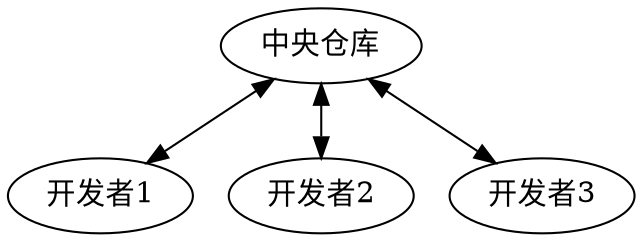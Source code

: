 digraph G {

    git[label="中央仓库"];

    user1[label="开发者1"];
    user2[label="开发者2"];
    user3[label="开发者3"];

    git -> { user1, user2, user3} [dir="both"];

}



